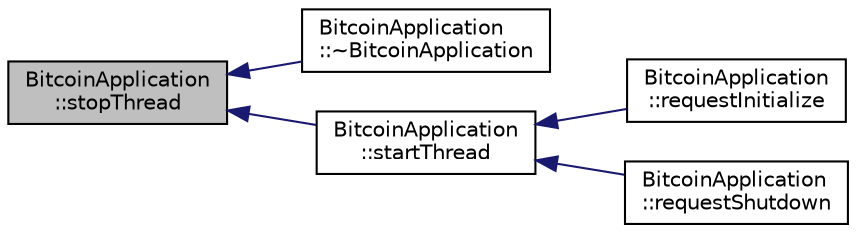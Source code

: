 digraph "BitcoinApplication::stopThread"
{
  edge [fontname="Helvetica",fontsize="10",labelfontname="Helvetica",labelfontsize="10"];
  node [fontname="Helvetica",fontsize="10",shape=record];
  rankdir="LR";
  Node409 [label="BitcoinApplication\l::stopThread",height=0.2,width=0.4,color="black", fillcolor="grey75", style="filled", fontcolor="black"];
  Node409 -> Node410 [dir="back",color="midnightblue",fontsize="10",style="solid",fontname="Helvetica"];
  Node410 [label="BitcoinApplication\l::~BitcoinApplication",height=0.2,width=0.4,color="black", fillcolor="white", style="filled",URL="$class_bitcoin_application.html#a0dddc6994b495d16ab8b8640e5c9686b"];
  Node409 -> Node411 [dir="back",color="midnightblue",fontsize="10",style="solid",fontname="Helvetica"];
  Node411 [label="BitcoinApplication\l::startThread",height=0.2,width=0.4,color="black", fillcolor="white", style="filled",URL="$class_bitcoin_application.html#a61afce9356e452c53ad4c83f5ca19df8"];
  Node411 -> Node412 [dir="back",color="midnightblue",fontsize="10",style="solid",fontname="Helvetica"];
  Node412 [label="BitcoinApplication\l::requestInitialize",height=0.2,width=0.4,color="black", fillcolor="white", style="filled",URL="$class_bitcoin_application.html#ade19c44b87b00b6b19b433caf4c22ba6",tooltip="Request core initialization. "];
  Node411 -> Node413 [dir="back",color="midnightblue",fontsize="10",style="solid",fontname="Helvetica"];
  Node413 [label="BitcoinApplication\l::requestShutdown",height=0.2,width=0.4,color="black", fillcolor="white", style="filled",URL="$class_bitcoin_application.html#a37c560d4c04d14a6da151b82caf8888f",tooltip="Request core shutdown. "];
}
